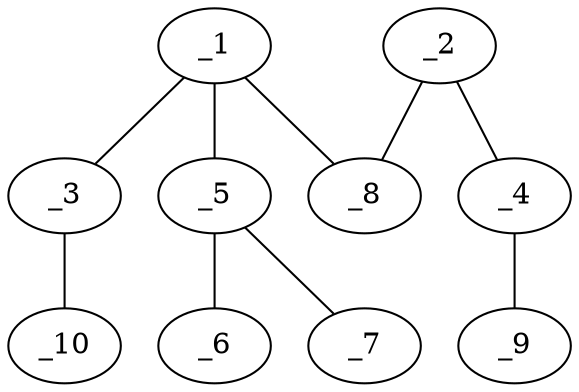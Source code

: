 graph molid696224 {
	_1	 [charge=0,
		chem=1,
		symbol="C  ",
		x="5.4641",
		y=0];
	_3	 [charge=0,
		chem=1,
		symbol="C  ",
		x="5.4641",
		y="-1"];
	_1 -- _3	 [valence=1];
	_5	 [charge=0,
		chem=1,
		symbol="C  ",
		x="6.3301",
		y="0.5"];
	_1 -- _5	 [valence=1];
	_8	 [charge=0,
		chem=4,
		symbol="N  ",
		x="4.5981",
		y="0.5"];
	_1 -- _8	 [valence=1];
	_2	 [charge=0,
		chem=1,
		symbol="C  ",
		x="3.7321",
		y=0];
	_4	 [charge=0,
		chem=1,
		symbol="C  ",
		x="2.866",
		y="0.5"];
	_2 -- _4	 [valence=1];
	_2 -- _8	 [valence=1];
	_10	 [charge=0,
		chem=5,
		symbol="S  ",
		x="4.5981",
		y="-1.5"];
	_3 -- _10	 [valence=1];
	_9	 [charge=0,
		chem=1,
		symbol="C  ",
		x=2,
		y=1];
	_4 -- _9	 [valence=3];
	_6	 [charge=0,
		chem=2,
		symbol="O  ",
		x="7.1962",
		y=0];
	_5 -- _6	 [valence=2];
	_7	 [charge=0,
		chem=2,
		symbol="O  ",
		x="6.3301",
		y="1.5"];
	_5 -- _7	 [valence=1];
}
